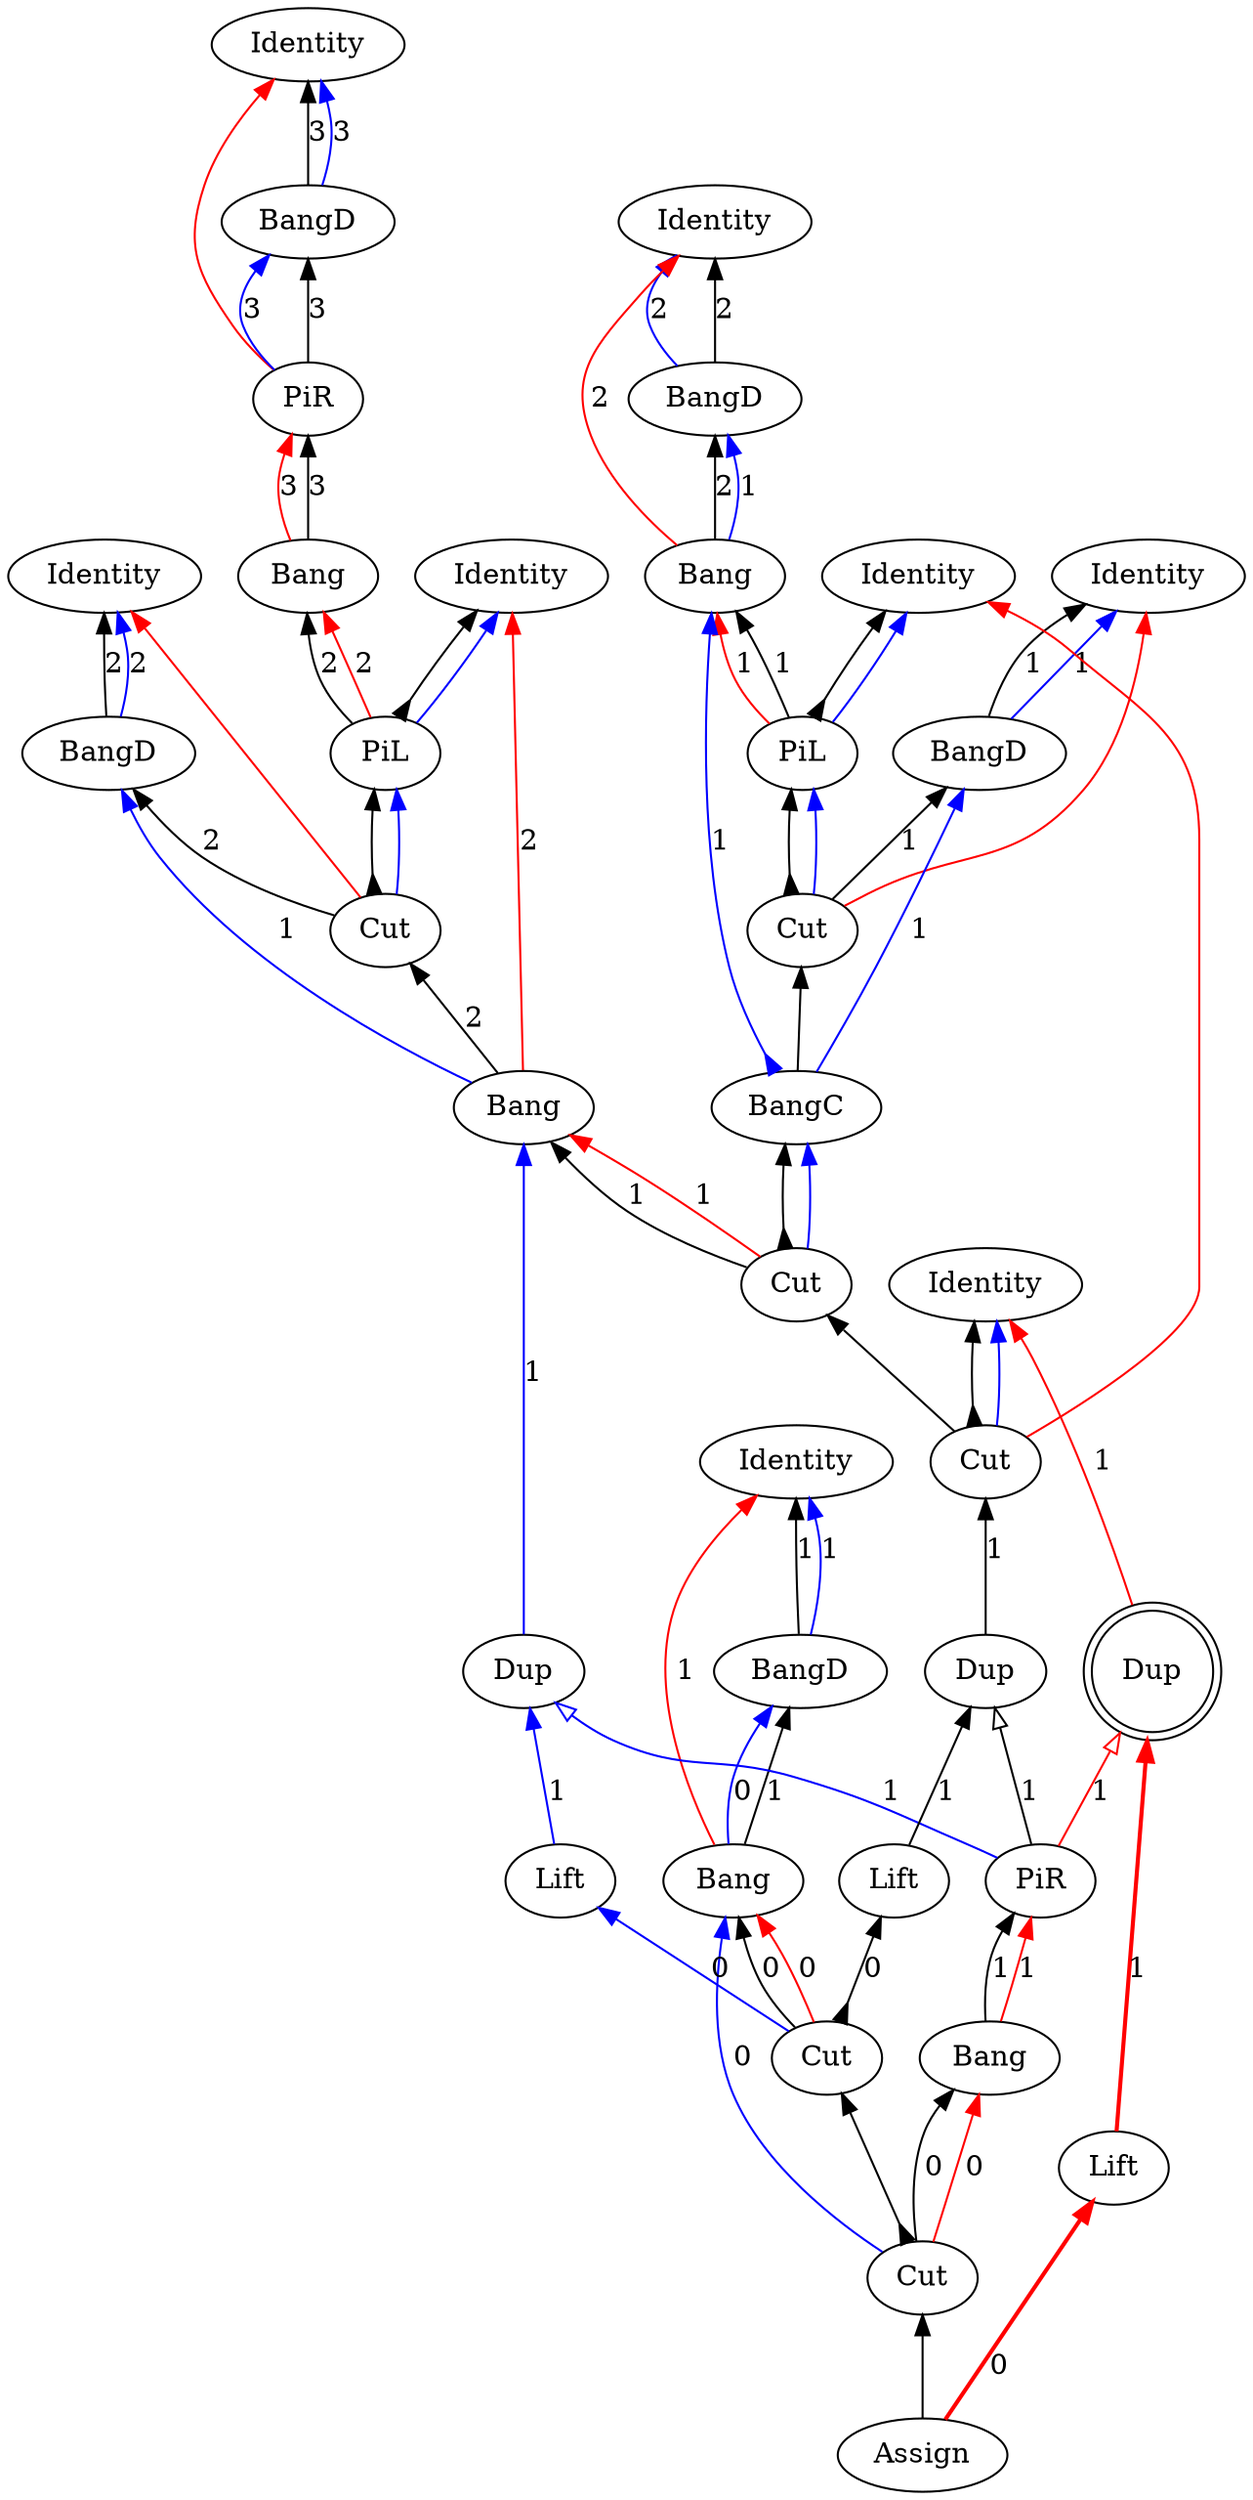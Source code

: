 digraph {
rankdir="BT"
"Identity0" [label="Identity"]
"BangD1" [label="BangD"]
"PiR2" [label="PiR"]
"Bang3" [label="Bang"]
"Identity4" [label="Identity"]
"PiL5" [label="PiL"]
"Identity6" [label="Identity"]
"BangD7" [label="BangD"]
"Cut8" [label="Cut"]
"Bang9" [label="Bang"]
"Identity10" [label="Identity"]
"Identity11" [label="Identity"]
"BangD12" [label="BangD"]
"Bang13" [label="Bang"]
"Identity14" [label="Identity"]
"PiL15" [label="PiL"]
"Identity16" [label="Identity"]
"BangD17" [label="BangD"]
"Cut18" [label="Cut"]
"BangC19" [label="BangC"]
"Identity20" [label="Identity"]
"BangD21" [label="BangD"]
"Bang22" [label="Bang"]
"Assign23" [label="Assign"]
"Cut24" [label="Cut"]
"Cut25" [label="Cut"]
"Bang26" [label="Bang"]
"Cut27" [label="Cut"]
"PiR28" [label="PiR"]
"Dup29" [label="Dup"]
"Dup30" [label="Dup"]
"Dup31" [label="Dup",shape=doublecircle]
"Lift32" [label="Lift"]
"Lift33" [label="Lift"]
"Lift34" [label="Lift"]
"Cut35" [label="Cut"]
"Bang22" -> "BangD21"[color=black,weight=5,tooltip="c_bseq24",label="1",arrowhead=normal,arrowtail=none,dir=both]
"Bang13" -> "BangD12"[color=black,weight=5,tooltip="c_bseq58",label="2",arrowhead=normal,arrowtail=none,dir=both]
"Bang9" -> "Cut8"[color=black,weight=5,tooltip="c_bseq67",label="2",arrowhead=normal,arrowtail=none,dir=both]
"Bang3" -> "PiR2"[color=black,weight=5,tooltip="c_bseq79",label="3",arrowhead=normal,arrowtail=none,dir=both]
"Bang26" -> "PiR28"[color=black,weight=5,tooltip="c_bseq91",label="1",arrowhead=normal,arrowtail=none,dir=both]
"Cut18" -> "PiL15"[color=black,weight=5,tooltip="c_lseq46",arrowhead=normal,arrowtail=inv,dir=both]
"Cut8" -> "PiL5"[color=black,weight=5,tooltip="c_lseq68",arrowhead=normal,arrowtail=inv,dir=both]
"Cut18" -> "BangD17"[color=black,weight=5,tooltip="c_rseq47",label="1",arrowhead=normal,arrowtail=none,dir=both]
"Cut8" -> "BangD7"[color=black,weight=5,tooltip="c_rseq69",label="2",arrowhead=normal,arrowtail=none,dir=both]
"Cut35" -> "Bang22"[color=black,weight=5,tooltip="dseq20",label="0",arrowhead=normal,arrowtail=none,dir=both]
"PiL15" -> "Bang13"[color=black,weight=5,tooltip="dseq54",label="1",arrowhead=normal,arrowtail=none,dir=both]
"Cut24" -> "Bang9"[color=black,weight=5,tooltip="dseq63",label="1",arrowhead=normal,arrowtail=none,dir=both]
"PiL5" -> "Bang3"[color=black,weight=5,tooltip="dseq76",label="2",arrowhead=normal,arrowtail=none,dir=both]
"Cut27" -> "Bang26"[color=black,weight=5,tooltip="dseq93",label="0",arrowhead=normal,arrowtail=none,dir=both]
"Lift33" -> "Dup30"[color=blue,weight=2,tooltip="h101",label="1",arrowhead=normal,arrowtail=none,dir=both]
"PiR28" -> "Dup30"[color=blue,weight=2,tooltip="h105",label="1",arrowhead=onormal,arrowtail=none,dir=both]
"Cut35" -> "Lift33"[color=blue,weight=2,tooltip="h109",label="0",arrowhead=normal,arrowtail=none,dir=both]
"Dup30" -> "Bang9"[color=blue,weight=2,tooltip="h34",label="1",arrowhead=normal,arrowtail=none,dir=both]
"Bang9" -> "BangD7"[color=blue,weight=2,tooltip="hf65",label="1",arrowhead=normal,arrowtail=none,dir=both]
"BangD7" -> "Identity6"[color=blue,weight=2,tooltip="hret73",label="2",arrowhead=normal,arrowtail=none,dir=both]
"BangD7" -> "Identity6"[color=black,weight=5,tooltip="hseq72",label="2",arrowhead=normal,arrowtail=none,dir=both]
"PiR2" -> "BangD1"[color=blue,weight=2,tooltip="i81",label="3",arrowhead=normal,arrowtail=none,dir=both]
"PiL15" -> "Identity14"[color=black,weight=5,tooltip="idseq55",arrowhead=normal,arrowtail=inv,dir=both]
"Cut25" -> "Identity10"[color=black,weight=5,tooltip="idseq64",arrowhead=normal,arrowtail=inv,dir=both]
"PiL5" -> "Identity4"[color=black,weight=5,tooltip="idseq77",arrowhead=normal,arrowtail=inv,dir=both]
"BangD1" -> "Identity0"[color=blue,weight=2,tooltip="iret84",label="3",arrowhead=normal,arrowtail=none,dir=both]
"BangD1" -> "Identity0"[color=black,weight=5,tooltip="iseq83",label="3",arrowhead=normal,arrowtail=none,dir=both]
"PiL15" -> "Identity14"[color=blue,weight=2,tooltip="lret53",arrowhead=normal,arrowtail=none,dir=both]
"Cut25" -> "Identity10"[color=blue,weight=2,tooltip="lret62",arrowhead=normal,arrowtail=none,dir=both]
"PiL5" -> "Identity4"[color=blue,weight=2,tooltip="lret75",arrowhead=normal,arrowtail=none,dir=both]
"Cut18" -> "PiL15"[color=blue,weight=2,tooltip="lval48",arrowhead=normal,arrowtail=none,dir=both]
"Cut8" -> "PiL5"[color=blue,weight=2,tooltip="lval70",arrowhead=normal,arrowtail=none,dir=both]
"Cut35" -> "Bang22"[color=red,weight=2,tooltip="newrret18",label="0",arrowhead=normal,arrowtail=none,dir=both]
"PiL15" -> "Bang13"[color=red,weight=2,tooltip="newrret52",label="1",arrowhead=normal,arrowtail=none,dir=both]
"Cut24" -> "Bang9"[color=red,weight=2,tooltip="newrret61",label="1",arrowhead=normal,arrowtail=none,dir=both]
"PiL5" -> "Bang3"[color=red,weight=2,tooltip="newrret74",label="2",arrowhead=normal,arrowtail=none,dir=both]
"Cut27" -> "Bang26"[color=red,weight=2,tooltip="newrret94",label="0",arrowhead=normal,arrowtail=none,dir=both]
"Bang22" -> "Identity20"[color=red,weight=2,tooltip="newrretf23",label="1",arrowhead=normal,arrowtail=none,dir=both]
"Bang13" -> "Identity11"[color=red,weight=2,tooltip="newrretf57",label="2",arrowhead=normal,arrowtail=none,dir=both]
"Bang9" -> "Identity4"[color=red,weight=2,tooltip="newrretf66",label="2",arrowhead=normal,arrowtail=none,dir=both]
"Bang3" -> "PiR2"[color=red,weight=2,tooltip="newrretf78",label="3",arrowhead=normal,arrowtail=none,dir=both]
"Bang26" -> "PiR28"[color=red,weight=2,tooltip="newrretf92",label="1",arrowhead=normal,arrowtail=none,dir=both]
"Lift34" -> "Dup31"[color=red,weight=2,tooltip="ret102",label="1",arrowhead=normal,arrowtail=none,penwidth=2,dir=both]
"PiR28" -> "Dup31"[color=red,weight=2,tooltip="ret106",label="1",arrowhead=onormal,arrowtail=none,dir=both]
"Assign23" -> "Lift34"[color=red,weight=2,tooltip="ret110",label="0",arrowhead=normal,arrowtail=none,penwidth=2,dir=both]
"Dup31" -> "Identity10"[color=red,weight=2,tooltip="ret35",label="1",arrowhead=normal,arrowtail=none,dir=both]
"Cut25" -> "Identity14"[color=red,weight=2,tooltip="ret42",arrowhead=normal,arrowtail=none,dir=both]
"PiR2" -> "Identity0"[color=red,weight=2,tooltip="ret82",arrowhead=normal,arrowtail=none,dir=both]
"Assign23" -> "Cut27"[color=black,weight=5,tooltip="retseq0",arrowhead=normal,arrowtail=none,dir=both]
"Cut18" -> "Identity16"[color=red,weight=2,tooltip="rval49",arrowhead=normal,arrowtail=none,dir=both]
"Cut8" -> "Identity6"[color=red,weight=2,tooltip="rval71",arrowhead=normal,arrowtail=none,dir=both]
"Lift32" -> "Dup29"[color=black,weight=5,tooltip="seq100",label="1",arrowhead=normal,arrowtail=none,dir=both]
"PiR28" -> "Dup29"[color=black,weight=5,tooltip="seq104",label="1",arrowhead=onormal,arrowtail=none,dir=both]
"Cut35" -> "Lift32"[color=black,weight=5,tooltip="seq108",label="0",arrowhead=normal,arrowtail=inv,dir=both]
"Dup29" -> "Cut25"[color=black,weight=5,tooltip="seq33",label="1",arrowhead=normal,arrowtail=none,dir=both]
"Cut24" -> "BangC19"[color=black,weight=5,tooltip="seq40",arrowhead=normal,arrowtail=inv,dir=both]
"BangC19" -> "Cut18"[color=black,weight=5,tooltip="seq45",arrowhead=normal,arrowtail=none,dir=both]
"PiR2" -> "BangD1"[color=black,weight=5,tooltip="seq80",label="3",arrowhead=normal,arrowtail=none,dir=both]
"Cut27" -> "Cut35"[color=black,weight=5,tooltip="seqBC95",arrowhead=normal,arrowtail=inv,dir=both]
"Cut25" -> "Cut24"[color=black,weight=5,tooltip="seqP86",arrowhead=normal,arrowtail=none,dir=both]
"Cut27" -> "Bang22"[color=blue,weight=2,tooltip="xB10",label="0",arrowhead=normal,arrowtail=none,dir=both]
"Bang22" -> "BangD21"[color=blue,weight=2,tooltip="xBf22",label="0",arrowhead=normal,arrowtail=none,dir=both]
"BangD21" -> "Identity20"[color=blue,weight=2,tooltip="xret26",label="1",arrowhead=normal,arrowtail=none,dir=both]
"BangD21" -> "Identity20"[color=black,weight=5,tooltip="xseq25",label="1",arrowhead=normal,arrowtail=none,dir=both]
"Cut24" -> "BangC19"[color=blue,weight=2,tooltip="y41",arrowhead=normal,arrowtail=none,dir=both]
"BangC19" -> "BangD17"[color=blue,weight=2,tooltip="yA43",label="1",arrowhead=normal,arrowtail=none,dir=both]
"BangC19" -> "Bang13"[color=blue,weight=2,tooltip="yB44",label="1",arrowhead=normal,arrowtail=inv,dir=both]
"Bang13" -> "BangD12"[color=blue,weight=2,tooltip="yBf56",label="1",arrowhead=normal,arrowtail=none,dir=both]
"BangD17" -> "Identity16"[color=blue,weight=2,tooltip="yret51",label="1",arrowhead=normal,arrowtail=none,dir=both]
"BangD12" -> "Identity11"[color=blue,weight=2,tooltip="yret60",label="2",arrowhead=normal,arrowtail=none,dir=both]
"BangD17" -> "Identity16"[color=black,weight=5,tooltip="yseq50",label="1",arrowhead=normal,arrowtail=none,dir=both]
"BangD12" -> "Identity11"[color=black,weight=5,tooltip="yseq59",label="2",arrowhead=normal,arrowtail=none,dir=both]
}

